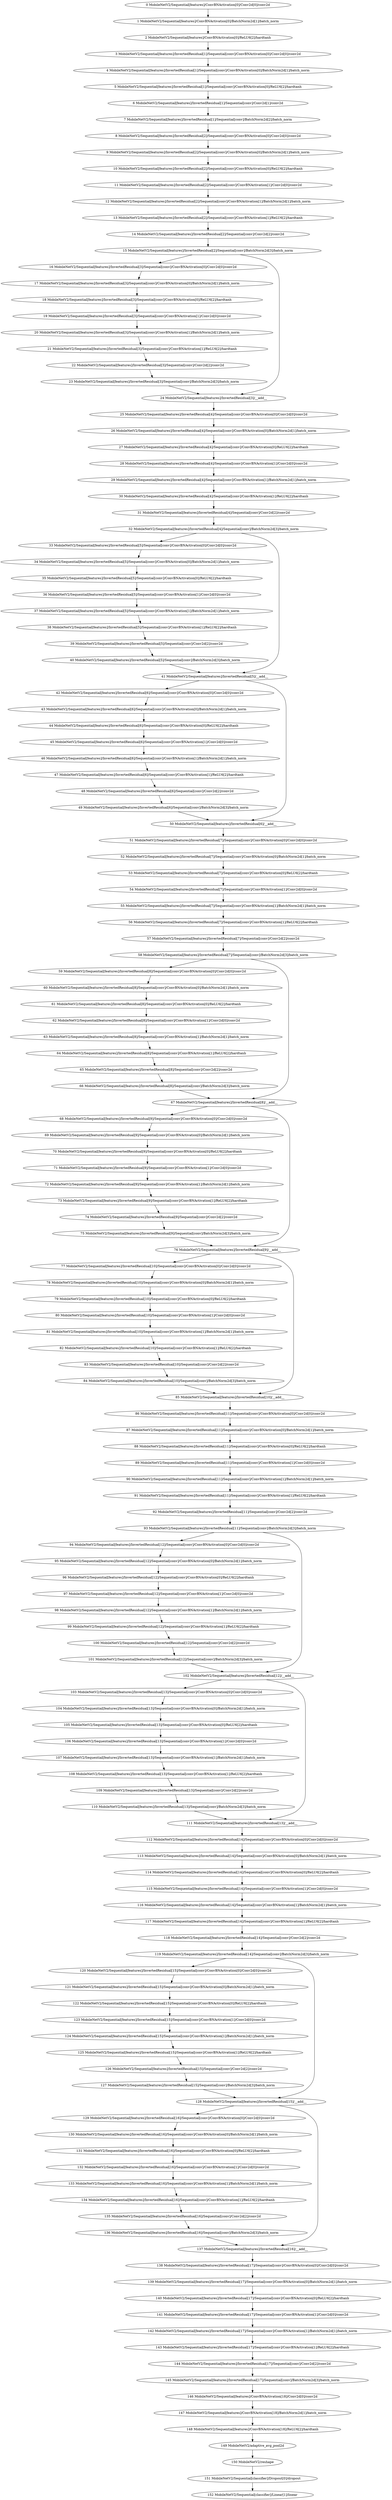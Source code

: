strict digraph  {
"0 MobileNetV2/Sequential[features]/ConvBNActivation[0]/Conv2d[0]/conv2d" [id=0, scope="MobileNetV2/Sequential[features]/ConvBNActivation[0]/Conv2d[0]", type=conv2d];
"1 MobileNetV2/Sequential[features]/ConvBNActivation[0]/BatchNorm2d[1]/batch_norm" [id=1, scope="MobileNetV2/Sequential[features]/ConvBNActivation[0]/BatchNorm2d[1]", type=batch_norm];
"2 MobileNetV2/Sequential[features]/ConvBNActivation[0]/ReLU6[2]/hardtanh" [id=2, scope="MobileNetV2/Sequential[features]/ConvBNActivation[0]/ReLU6[2]", type=hardtanh];
"3 MobileNetV2/Sequential[features]/InvertedResidual[1]/Sequential[conv]/ConvBNActivation[0]/Conv2d[0]/conv2d" [id=3, scope="MobileNetV2/Sequential[features]/InvertedResidual[1]/Sequential[conv]/ConvBNActivation[0]/Conv2d[0]", type=conv2d];
"4 MobileNetV2/Sequential[features]/InvertedResidual[1]/Sequential[conv]/ConvBNActivation[0]/BatchNorm2d[1]/batch_norm" [id=4, scope="MobileNetV2/Sequential[features]/InvertedResidual[1]/Sequential[conv]/ConvBNActivation[0]/BatchNorm2d[1]", type=batch_norm];
"5 MobileNetV2/Sequential[features]/InvertedResidual[1]/Sequential[conv]/ConvBNActivation[0]/ReLU6[2]/hardtanh" [id=5, scope="MobileNetV2/Sequential[features]/InvertedResidual[1]/Sequential[conv]/ConvBNActivation[0]/ReLU6[2]", type=hardtanh];
"6 MobileNetV2/Sequential[features]/InvertedResidual[1]/Sequential[conv]/Conv2d[1]/conv2d" [id=6, scope="MobileNetV2/Sequential[features]/InvertedResidual[1]/Sequential[conv]/Conv2d[1]", type=conv2d];
"7 MobileNetV2/Sequential[features]/InvertedResidual[1]/Sequential[conv]/BatchNorm2d[2]/batch_norm" [id=7, scope="MobileNetV2/Sequential[features]/InvertedResidual[1]/Sequential[conv]/BatchNorm2d[2]", type=batch_norm];
"8 MobileNetV2/Sequential[features]/InvertedResidual[2]/Sequential[conv]/ConvBNActivation[0]/Conv2d[0]/conv2d" [id=8, scope="MobileNetV2/Sequential[features]/InvertedResidual[2]/Sequential[conv]/ConvBNActivation[0]/Conv2d[0]", type=conv2d];
"9 MobileNetV2/Sequential[features]/InvertedResidual[2]/Sequential[conv]/ConvBNActivation[0]/BatchNorm2d[1]/batch_norm" [id=9, scope="MobileNetV2/Sequential[features]/InvertedResidual[2]/Sequential[conv]/ConvBNActivation[0]/BatchNorm2d[1]", type=batch_norm];
"10 MobileNetV2/Sequential[features]/InvertedResidual[2]/Sequential[conv]/ConvBNActivation[0]/ReLU6[2]/hardtanh" [id=10, scope="MobileNetV2/Sequential[features]/InvertedResidual[2]/Sequential[conv]/ConvBNActivation[0]/ReLU6[2]", type=hardtanh];
"11 MobileNetV2/Sequential[features]/InvertedResidual[2]/Sequential[conv]/ConvBNActivation[1]/Conv2d[0]/conv2d" [id=11, scope="MobileNetV2/Sequential[features]/InvertedResidual[2]/Sequential[conv]/ConvBNActivation[1]/Conv2d[0]", type=conv2d];
"12 MobileNetV2/Sequential[features]/InvertedResidual[2]/Sequential[conv]/ConvBNActivation[1]/BatchNorm2d[1]/batch_norm" [id=12, scope="MobileNetV2/Sequential[features]/InvertedResidual[2]/Sequential[conv]/ConvBNActivation[1]/BatchNorm2d[1]", type=batch_norm];
"13 MobileNetV2/Sequential[features]/InvertedResidual[2]/Sequential[conv]/ConvBNActivation[1]/ReLU6[2]/hardtanh" [id=13, scope="MobileNetV2/Sequential[features]/InvertedResidual[2]/Sequential[conv]/ConvBNActivation[1]/ReLU6[2]", type=hardtanh];
"14 MobileNetV2/Sequential[features]/InvertedResidual[2]/Sequential[conv]/Conv2d[2]/conv2d" [id=14, scope="MobileNetV2/Sequential[features]/InvertedResidual[2]/Sequential[conv]/Conv2d[2]", type=conv2d];
"15 MobileNetV2/Sequential[features]/InvertedResidual[2]/Sequential[conv]/BatchNorm2d[3]/batch_norm" [id=15, scope="MobileNetV2/Sequential[features]/InvertedResidual[2]/Sequential[conv]/BatchNorm2d[3]", type=batch_norm];
"16 MobileNetV2/Sequential[features]/InvertedResidual[3]/Sequential[conv]/ConvBNActivation[0]/Conv2d[0]/conv2d" [id=16, scope="MobileNetV2/Sequential[features]/InvertedResidual[3]/Sequential[conv]/ConvBNActivation[0]/Conv2d[0]", type=conv2d];
"17 MobileNetV2/Sequential[features]/InvertedResidual[3]/Sequential[conv]/ConvBNActivation[0]/BatchNorm2d[1]/batch_norm" [id=17, scope="MobileNetV2/Sequential[features]/InvertedResidual[3]/Sequential[conv]/ConvBNActivation[0]/BatchNorm2d[1]", type=batch_norm];
"18 MobileNetV2/Sequential[features]/InvertedResidual[3]/Sequential[conv]/ConvBNActivation[0]/ReLU6[2]/hardtanh" [id=18, scope="MobileNetV2/Sequential[features]/InvertedResidual[3]/Sequential[conv]/ConvBNActivation[0]/ReLU6[2]", type=hardtanh];
"19 MobileNetV2/Sequential[features]/InvertedResidual[3]/Sequential[conv]/ConvBNActivation[1]/Conv2d[0]/conv2d" [id=19, scope="MobileNetV2/Sequential[features]/InvertedResidual[3]/Sequential[conv]/ConvBNActivation[1]/Conv2d[0]", type=conv2d];
"20 MobileNetV2/Sequential[features]/InvertedResidual[3]/Sequential[conv]/ConvBNActivation[1]/BatchNorm2d[1]/batch_norm" [id=20, scope="MobileNetV2/Sequential[features]/InvertedResidual[3]/Sequential[conv]/ConvBNActivation[1]/BatchNorm2d[1]", type=batch_norm];
"21 MobileNetV2/Sequential[features]/InvertedResidual[3]/Sequential[conv]/ConvBNActivation[1]/ReLU6[2]/hardtanh" [id=21, scope="MobileNetV2/Sequential[features]/InvertedResidual[3]/Sequential[conv]/ConvBNActivation[1]/ReLU6[2]", type=hardtanh];
"22 MobileNetV2/Sequential[features]/InvertedResidual[3]/Sequential[conv]/Conv2d[2]/conv2d" [id=22, scope="MobileNetV2/Sequential[features]/InvertedResidual[3]/Sequential[conv]/Conv2d[2]", type=conv2d];
"23 MobileNetV2/Sequential[features]/InvertedResidual[3]/Sequential[conv]/BatchNorm2d[3]/batch_norm" [id=23, scope="MobileNetV2/Sequential[features]/InvertedResidual[3]/Sequential[conv]/BatchNorm2d[3]", type=batch_norm];
"24 MobileNetV2/Sequential[features]/InvertedResidual[3]/__add__" [id=24, scope="MobileNetV2/Sequential[features]/InvertedResidual[3]", type=__add__];
"25 MobileNetV2/Sequential[features]/InvertedResidual[4]/Sequential[conv]/ConvBNActivation[0]/Conv2d[0]/conv2d" [id=25, scope="MobileNetV2/Sequential[features]/InvertedResidual[4]/Sequential[conv]/ConvBNActivation[0]/Conv2d[0]", type=conv2d];
"26 MobileNetV2/Sequential[features]/InvertedResidual[4]/Sequential[conv]/ConvBNActivation[0]/BatchNorm2d[1]/batch_norm" [id=26, scope="MobileNetV2/Sequential[features]/InvertedResidual[4]/Sequential[conv]/ConvBNActivation[0]/BatchNorm2d[1]", type=batch_norm];
"27 MobileNetV2/Sequential[features]/InvertedResidual[4]/Sequential[conv]/ConvBNActivation[0]/ReLU6[2]/hardtanh" [id=27, scope="MobileNetV2/Sequential[features]/InvertedResidual[4]/Sequential[conv]/ConvBNActivation[0]/ReLU6[2]", type=hardtanh];
"28 MobileNetV2/Sequential[features]/InvertedResidual[4]/Sequential[conv]/ConvBNActivation[1]/Conv2d[0]/conv2d" [id=28, scope="MobileNetV2/Sequential[features]/InvertedResidual[4]/Sequential[conv]/ConvBNActivation[1]/Conv2d[0]", type=conv2d];
"29 MobileNetV2/Sequential[features]/InvertedResidual[4]/Sequential[conv]/ConvBNActivation[1]/BatchNorm2d[1]/batch_norm" [id=29, scope="MobileNetV2/Sequential[features]/InvertedResidual[4]/Sequential[conv]/ConvBNActivation[1]/BatchNorm2d[1]", type=batch_norm];
"30 MobileNetV2/Sequential[features]/InvertedResidual[4]/Sequential[conv]/ConvBNActivation[1]/ReLU6[2]/hardtanh" [id=30, scope="MobileNetV2/Sequential[features]/InvertedResidual[4]/Sequential[conv]/ConvBNActivation[1]/ReLU6[2]", type=hardtanh];
"31 MobileNetV2/Sequential[features]/InvertedResidual[4]/Sequential[conv]/Conv2d[2]/conv2d" [id=31, scope="MobileNetV2/Sequential[features]/InvertedResidual[4]/Sequential[conv]/Conv2d[2]", type=conv2d];
"32 MobileNetV2/Sequential[features]/InvertedResidual[4]/Sequential[conv]/BatchNorm2d[3]/batch_norm" [id=32, scope="MobileNetV2/Sequential[features]/InvertedResidual[4]/Sequential[conv]/BatchNorm2d[3]", type=batch_norm];
"33 MobileNetV2/Sequential[features]/InvertedResidual[5]/Sequential[conv]/ConvBNActivation[0]/Conv2d[0]/conv2d" [id=33, scope="MobileNetV2/Sequential[features]/InvertedResidual[5]/Sequential[conv]/ConvBNActivation[0]/Conv2d[0]", type=conv2d];
"34 MobileNetV2/Sequential[features]/InvertedResidual[5]/Sequential[conv]/ConvBNActivation[0]/BatchNorm2d[1]/batch_norm" [id=34, scope="MobileNetV2/Sequential[features]/InvertedResidual[5]/Sequential[conv]/ConvBNActivation[0]/BatchNorm2d[1]", type=batch_norm];
"35 MobileNetV2/Sequential[features]/InvertedResidual[5]/Sequential[conv]/ConvBNActivation[0]/ReLU6[2]/hardtanh" [id=35, scope="MobileNetV2/Sequential[features]/InvertedResidual[5]/Sequential[conv]/ConvBNActivation[0]/ReLU6[2]", type=hardtanh];
"36 MobileNetV2/Sequential[features]/InvertedResidual[5]/Sequential[conv]/ConvBNActivation[1]/Conv2d[0]/conv2d" [id=36, scope="MobileNetV2/Sequential[features]/InvertedResidual[5]/Sequential[conv]/ConvBNActivation[1]/Conv2d[0]", type=conv2d];
"37 MobileNetV2/Sequential[features]/InvertedResidual[5]/Sequential[conv]/ConvBNActivation[1]/BatchNorm2d[1]/batch_norm" [id=37, scope="MobileNetV2/Sequential[features]/InvertedResidual[5]/Sequential[conv]/ConvBNActivation[1]/BatchNorm2d[1]", type=batch_norm];
"38 MobileNetV2/Sequential[features]/InvertedResidual[5]/Sequential[conv]/ConvBNActivation[1]/ReLU6[2]/hardtanh" [id=38, scope="MobileNetV2/Sequential[features]/InvertedResidual[5]/Sequential[conv]/ConvBNActivation[1]/ReLU6[2]", type=hardtanh];
"39 MobileNetV2/Sequential[features]/InvertedResidual[5]/Sequential[conv]/Conv2d[2]/conv2d" [id=39, scope="MobileNetV2/Sequential[features]/InvertedResidual[5]/Sequential[conv]/Conv2d[2]", type=conv2d];
"40 MobileNetV2/Sequential[features]/InvertedResidual[5]/Sequential[conv]/BatchNorm2d[3]/batch_norm" [id=40, scope="MobileNetV2/Sequential[features]/InvertedResidual[5]/Sequential[conv]/BatchNorm2d[3]", type=batch_norm];
"41 MobileNetV2/Sequential[features]/InvertedResidual[5]/__add__" [id=41, scope="MobileNetV2/Sequential[features]/InvertedResidual[5]", type=__add__];
"42 MobileNetV2/Sequential[features]/InvertedResidual[6]/Sequential[conv]/ConvBNActivation[0]/Conv2d[0]/conv2d" [id=42, scope="MobileNetV2/Sequential[features]/InvertedResidual[6]/Sequential[conv]/ConvBNActivation[0]/Conv2d[0]", type=conv2d];
"43 MobileNetV2/Sequential[features]/InvertedResidual[6]/Sequential[conv]/ConvBNActivation[0]/BatchNorm2d[1]/batch_norm" [id=43, scope="MobileNetV2/Sequential[features]/InvertedResidual[6]/Sequential[conv]/ConvBNActivation[0]/BatchNorm2d[1]", type=batch_norm];
"44 MobileNetV2/Sequential[features]/InvertedResidual[6]/Sequential[conv]/ConvBNActivation[0]/ReLU6[2]/hardtanh" [id=44, scope="MobileNetV2/Sequential[features]/InvertedResidual[6]/Sequential[conv]/ConvBNActivation[0]/ReLU6[2]", type=hardtanh];
"45 MobileNetV2/Sequential[features]/InvertedResidual[6]/Sequential[conv]/ConvBNActivation[1]/Conv2d[0]/conv2d" [id=45, scope="MobileNetV2/Sequential[features]/InvertedResidual[6]/Sequential[conv]/ConvBNActivation[1]/Conv2d[0]", type=conv2d];
"46 MobileNetV2/Sequential[features]/InvertedResidual[6]/Sequential[conv]/ConvBNActivation[1]/BatchNorm2d[1]/batch_norm" [id=46, scope="MobileNetV2/Sequential[features]/InvertedResidual[6]/Sequential[conv]/ConvBNActivation[1]/BatchNorm2d[1]", type=batch_norm];
"47 MobileNetV2/Sequential[features]/InvertedResidual[6]/Sequential[conv]/ConvBNActivation[1]/ReLU6[2]/hardtanh" [id=47, scope="MobileNetV2/Sequential[features]/InvertedResidual[6]/Sequential[conv]/ConvBNActivation[1]/ReLU6[2]", type=hardtanh];
"48 MobileNetV2/Sequential[features]/InvertedResidual[6]/Sequential[conv]/Conv2d[2]/conv2d" [id=48, scope="MobileNetV2/Sequential[features]/InvertedResidual[6]/Sequential[conv]/Conv2d[2]", type=conv2d];
"49 MobileNetV2/Sequential[features]/InvertedResidual[6]/Sequential[conv]/BatchNorm2d[3]/batch_norm" [id=49, scope="MobileNetV2/Sequential[features]/InvertedResidual[6]/Sequential[conv]/BatchNorm2d[3]", type=batch_norm];
"50 MobileNetV2/Sequential[features]/InvertedResidual[6]/__add__" [id=50, scope="MobileNetV2/Sequential[features]/InvertedResidual[6]", type=__add__];
"51 MobileNetV2/Sequential[features]/InvertedResidual[7]/Sequential[conv]/ConvBNActivation[0]/Conv2d[0]/conv2d" [id=51, scope="MobileNetV2/Sequential[features]/InvertedResidual[7]/Sequential[conv]/ConvBNActivation[0]/Conv2d[0]", type=conv2d];
"52 MobileNetV2/Sequential[features]/InvertedResidual[7]/Sequential[conv]/ConvBNActivation[0]/BatchNorm2d[1]/batch_norm" [id=52, scope="MobileNetV2/Sequential[features]/InvertedResidual[7]/Sequential[conv]/ConvBNActivation[0]/BatchNorm2d[1]", type=batch_norm];
"53 MobileNetV2/Sequential[features]/InvertedResidual[7]/Sequential[conv]/ConvBNActivation[0]/ReLU6[2]/hardtanh" [id=53, scope="MobileNetV2/Sequential[features]/InvertedResidual[7]/Sequential[conv]/ConvBNActivation[0]/ReLU6[2]", type=hardtanh];
"54 MobileNetV2/Sequential[features]/InvertedResidual[7]/Sequential[conv]/ConvBNActivation[1]/Conv2d[0]/conv2d" [id=54, scope="MobileNetV2/Sequential[features]/InvertedResidual[7]/Sequential[conv]/ConvBNActivation[1]/Conv2d[0]", type=conv2d];
"55 MobileNetV2/Sequential[features]/InvertedResidual[7]/Sequential[conv]/ConvBNActivation[1]/BatchNorm2d[1]/batch_norm" [id=55, scope="MobileNetV2/Sequential[features]/InvertedResidual[7]/Sequential[conv]/ConvBNActivation[1]/BatchNorm2d[1]", type=batch_norm];
"56 MobileNetV2/Sequential[features]/InvertedResidual[7]/Sequential[conv]/ConvBNActivation[1]/ReLU6[2]/hardtanh" [id=56, scope="MobileNetV2/Sequential[features]/InvertedResidual[7]/Sequential[conv]/ConvBNActivation[1]/ReLU6[2]", type=hardtanh];
"57 MobileNetV2/Sequential[features]/InvertedResidual[7]/Sequential[conv]/Conv2d[2]/conv2d" [id=57, scope="MobileNetV2/Sequential[features]/InvertedResidual[7]/Sequential[conv]/Conv2d[2]", type=conv2d];
"58 MobileNetV2/Sequential[features]/InvertedResidual[7]/Sequential[conv]/BatchNorm2d[3]/batch_norm" [id=58, scope="MobileNetV2/Sequential[features]/InvertedResidual[7]/Sequential[conv]/BatchNorm2d[3]", type=batch_norm];
"59 MobileNetV2/Sequential[features]/InvertedResidual[8]/Sequential[conv]/ConvBNActivation[0]/Conv2d[0]/conv2d" [id=59, scope="MobileNetV2/Sequential[features]/InvertedResidual[8]/Sequential[conv]/ConvBNActivation[0]/Conv2d[0]", type=conv2d];
"60 MobileNetV2/Sequential[features]/InvertedResidual[8]/Sequential[conv]/ConvBNActivation[0]/BatchNorm2d[1]/batch_norm" [id=60, scope="MobileNetV2/Sequential[features]/InvertedResidual[8]/Sequential[conv]/ConvBNActivation[0]/BatchNorm2d[1]", type=batch_norm];
"61 MobileNetV2/Sequential[features]/InvertedResidual[8]/Sequential[conv]/ConvBNActivation[0]/ReLU6[2]/hardtanh" [id=61, scope="MobileNetV2/Sequential[features]/InvertedResidual[8]/Sequential[conv]/ConvBNActivation[0]/ReLU6[2]", type=hardtanh];
"62 MobileNetV2/Sequential[features]/InvertedResidual[8]/Sequential[conv]/ConvBNActivation[1]/Conv2d[0]/conv2d" [id=62, scope="MobileNetV2/Sequential[features]/InvertedResidual[8]/Sequential[conv]/ConvBNActivation[1]/Conv2d[0]", type=conv2d];
"63 MobileNetV2/Sequential[features]/InvertedResidual[8]/Sequential[conv]/ConvBNActivation[1]/BatchNorm2d[1]/batch_norm" [id=63, scope="MobileNetV2/Sequential[features]/InvertedResidual[8]/Sequential[conv]/ConvBNActivation[1]/BatchNorm2d[1]", type=batch_norm];
"64 MobileNetV2/Sequential[features]/InvertedResidual[8]/Sequential[conv]/ConvBNActivation[1]/ReLU6[2]/hardtanh" [id=64, scope="MobileNetV2/Sequential[features]/InvertedResidual[8]/Sequential[conv]/ConvBNActivation[1]/ReLU6[2]", type=hardtanh];
"65 MobileNetV2/Sequential[features]/InvertedResidual[8]/Sequential[conv]/Conv2d[2]/conv2d" [id=65, scope="MobileNetV2/Sequential[features]/InvertedResidual[8]/Sequential[conv]/Conv2d[2]", type=conv2d];
"66 MobileNetV2/Sequential[features]/InvertedResidual[8]/Sequential[conv]/BatchNorm2d[3]/batch_norm" [id=66, scope="MobileNetV2/Sequential[features]/InvertedResidual[8]/Sequential[conv]/BatchNorm2d[3]", type=batch_norm];
"67 MobileNetV2/Sequential[features]/InvertedResidual[8]/__add__" [id=67, scope="MobileNetV2/Sequential[features]/InvertedResidual[8]", type=__add__];
"68 MobileNetV2/Sequential[features]/InvertedResidual[9]/Sequential[conv]/ConvBNActivation[0]/Conv2d[0]/conv2d" [id=68, scope="MobileNetV2/Sequential[features]/InvertedResidual[9]/Sequential[conv]/ConvBNActivation[0]/Conv2d[0]", type=conv2d];
"69 MobileNetV2/Sequential[features]/InvertedResidual[9]/Sequential[conv]/ConvBNActivation[0]/BatchNorm2d[1]/batch_norm" [id=69, scope="MobileNetV2/Sequential[features]/InvertedResidual[9]/Sequential[conv]/ConvBNActivation[0]/BatchNorm2d[1]", type=batch_norm];
"70 MobileNetV2/Sequential[features]/InvertedResidual[9]/Sequential[conv]/ConvBNActivation[0]/ReLU6[2]/hardtanh" [id=70, scope="MobileNetV2/Sequential[features]/InvertedResidual[9]/Sequential[conv]/ConvBNActivation[0]/ReLU6[2]", type=hardtanh];
"71 MobileNetV2/Sequential[features]/InvertedResidual[9]/Sequential[conv]/ConvBNActivation[1]/Conv2d[0]/conv2d" [id=71, scope="MobileNetV2/Sequential[features]/InvertedResidual[9]/Sequential[conv]/ConvBNActivation[1]/Conv2d[0]", type=conv2d];
"72 MobileNetV2/Sequential[features]/InvertedResidual[9]/Sequential[conv]/ConvBNActivation[1]/BatchNorm2d[1]/batch_norm" [id=72, scope="MobileNetV2/Sequential[features]/InvertedResidual[9]/Sequential[conv]/ConvBNActivation[1]/BatchNorm2d[1]", type=batch_norm];
"73 MobileNetV2/Sequential[features]/InvertedResidual[9]/Sequential[conv]/ConvBNActivation[1]/ReLU6[2]/hardtanh" [id=73, scope="MobileNetV2/Sequential[features]/InvertedResidual[9]/Sequential[conv]/ConvBNActivation[1]/ReLU6[2]", type=hardtanh];
"74 MobileNetV2/Sequential[features]/InvertedResidual[9]/Sequential[conv]/Conv2d[2]/conv2d" [id=74, scope="MobileNetV2/Sequential[features]/InvertedResidual[9]/Sequential[conv]/Conv2d[2]", type=conv2d];
"75 MobileNetV2/Sequential[features]/InvertedResidual[9]/Sequential[conv]/BatchNorm2d[3]/batch_norm" [id=75, scope="MobileNetV2/Sequential[features]/InvertedResidual[9]/Sequential[conv]/BatchNorm2d[3]", type=batch_norm];
"76 MobileNetV2/Sequential[features]/InvertedResidual[9]/__add__" [id=76, scope="MobileNetV2/Sequential[features]/InvertedResidual[9]", type=__add__];
"77 MobileNetV2/Sequential[features]/InvertedResidual[10]/Sequential[conv]/ConvBNActivation[0]/Conv2d[0]/conv2d" [id=77, scope="MobileNetV2/Sequential[features]/InvertedResidual[10]/Sequential[conv]/ConvBNActivation[0]/Conv2d[0]", type=conv2d];
"78 MobileNetV2/Sequential[features]/InvertedResidual[10]/Sequential[conv]/ConvBNActivation[0]/BatchNorm2d[1]/batch_norm" [id=78, scope="MobileNetV2/Sequential[features]/InvertedResidual[10]/Sequential[conv]/ConvBNActivation[0]/BatchNorm2d[1]", type=batch_norm];
"79 MobileNetV2/Sequential[features]/InvertedResidual[10]/Sequential[conv]/ConvBNActivation[0]/ReLU6[2]/hardtanh" [id=79, scope="MobileNetV2/Sequential[features]/InvertedResidual[10]/Sequential[conv]/ConvBNActivation[0]/ReLU6[2]", type=hardtanh];
"80 MobileNetV2/Sequential[features]/InvertedResidual[10]/Sequential[conv]/ConvBNActivation[1]/Conv2d[0]/conv2d" [id=80, scope="MobileNetV2/Sequential[features]/InvertedResidual[10]/Sequential[conv]/ConvBNActivation[1]/Conv2d[0]", type=conv2d];
"81 MobileNetV2/Sequential[features]/InvertedResidual[10]/Sequential[conv]/ConvBNActivation[1]/BatchNorm2d[1]/batch_norm" [id=81, scope="MobileNetV2/Sequential[features]/InvertedResidual[10]/Sequential[conv]/ConvBNActivation[1]/BatchNorm2d[1]", type=batch_norm];
"82 MobileNetV2/Sequential[features]/InvertedResidual[10]/Sequential[conv]/ConvBNActivation[1]/ReLU6[2]/hardtanh" [id=82, scope="MobileNetV2/Sequential[features]/InvertedResidual[10]/Sequential[conv]/ConvBNActivation[1]/ReLU6[2]", type=hardtanh];
"83 MobileNetV2/Sequential[features]/InvertedResidual[10]/Sequential[conv]/Conv2d[2]/conv2d" [id=83, scope="MobileNetV2/Sequential[features]/InvertedResidual[10]/Sequential[conv]/Conv2d[2]", type=conv2d];
"84 MobileNetV2/Sequential[features]/InvertedResidual[10]/Sequential[conv]/BatchNorm2d[3]/batch_norm" [id=84, scope="MobileNetV2/Sequential[features]/InvertedResidual[10]/Sequential[conv]/BatchNorm2d[3]", type=batch_norm];
"85 MobileNetV2/Sequential[features]/InvertedResidual[10]/__add__" [id=85, scope="MobileNetV2/Sequential[features]/InvertedResidual[10]", type=__add__];
"86 MobileNetV2/Sequential[features]/InvertedResidual[11]/Sequential[conv]/ConvBNActivation[0]/Conv2d[0]/conv2d" [id=86, scope="MobileNetV2/Sequential[features]/InvertedResidual[11]/Sequential[conv]/ConvBNActivation[0]/Conv2d[0]", type=conv2d];
"87 MobileNetV2/Sequential[features]/InvertedResidual[11]/Sequential[conv]/ConvBNActivation[0]/BatchNorm2d[1]/batch_norm" [id=87, scope="MobileNetV2/Sequential[features]/InvertedResidual[11]/Sequential[conv]/ConvBNActivation[0]/BatchNorm2d[1]", type=batch_norm];
"88 MobileNetV2/Sequential[features]/InvertedResidual[11]/Sequential[conv]/ConvBNActivation[0]/ReLU6[2]/hardtanh" [id=88, scope="MobileNetV2/Sequential[features]/InvertedResidual[11]/Sequential[conv]/ConvBNActivation[0]/ReLU6[2]", type=hardtanh];
"89 MobileNetV2/Sequential[features]/InvertedResidual[11]/Sequential[conv]/ConvBNActivation[1]/Conv2d[0]/conv2d" [id=89, scope="MobileNetV2/Sequential[features]/InvertedResidual[11]/Sequential[conv]/ConvBNActivation[1]/Conv2d[0]", type=conv2d];
"90 MobileNetV2/Sequential[features]/InvertedResidual[11]/Sequential[conv]/ConvBNActivation[1]/BatchNorm2d[1]/batch_norm" [id=90, scope="MobileNetV2/Sequential[features]/InvertedResidual[11]/Sequential[conv]/ConvBNActivation[1]/BatchNorm2d[1]", type=batch_norm];
"91 MobileNetV2/Sequential[features]/InvertedResidual[11]/Sequential[conv]/ConvBNActivation[1]/ReLU6[2]/hardtanh" [id=91, scope="MobileNetV2/Sequential[features]/InvertedResidual[11]/Sequential[conv]/ConvBNActivation[1]/ReLU6[2]", type=hardtanh];
"92 MobileNetV2/Sequential[features]/InvertedResidual[11]/Sequential[conv]/Conv2d[2]/conv2d" [id=92, scope="MobileNetV2/Sequential[features]/InvertedResidual[11]/Sequential[conv]/Conv2d[2]", type=conv2d];
"93 MobileNetV2/Sequential[features]/InvertedResidual[11]/Sequential[conv]/BatchNorm2d[3]/batch_norm" [id=93, scope="MobileNetV2/Sequential[features]/InvertedResidual[11]/Sequential[conv]/BatchNorm2d[3]", type=batch_norm];
"94 MobileNetV2/Sequential[features]/InvertedResidual[12]/Sequential[conv]/ConvBNActivation[0]/Conv2d[0]/conv2d" [id=94, scope="MobileNetV2/Sequential[features]/InvertedResidual[12]/Sequential[conv]/ConvBNActivation[0]/Conv2d[0]", type=conv2d];
"95 MobileNetV2/Sequential[features]/InvertedResidual[12]/Sequential[conv]/ConvBNActivation[0]/BatchNorm2d[1]/batch_norm" [id=95, scope="MobileNetV2/Sequential[features]/InvertedResidual[12]/Sequential[conv]/ConvBNActivation[0]/BatchNorm2d[1]", type=batch_norm];
"96 MobileNetV2/Sequential[features]/InvertedResidual[12]/Sequential[conv]/ConvBNActivation[0]/ReLU6[2]/hardtanh" [id=96, scope="MobileNetV2/Sequential[features]/InvertedResidual[12]/Sequential[conv]/ConvBNActivation[0]/ReLU6[2]", type=hardtanh];
"97 MobileNetV2/Sequential[features]/InvertedResidual[12]/Sequential[conv]/ConvBNActivation[1]/Conv2d[0]/conv2d" [id=97, scope="MobileNetV2/Sequential[features]/InvertedResidual[12]/Sequential[conv]/ConvBNActivation[1]/Conv2d[0]", type=conv2d];
"98 MobileNetV2/Sequential[features]/InvertedResidual[12]/Sequential[conv]/ConvBNActivation[1]/BatchNorm2d[1]/batch_norm" [id=98, scope="MobileNetV2/Sequential[features]/InvertedResidual[12]/Sequential[conv]/ConvBNActivation[1]/BatchNorm2d[1]", type=batch_norm];
"99 MobileNetV2/Sequential[features]/InvertedResidual[12]/Sequential[conv]/ConvBNActivation[1]/ReLU6[2]/hardtanh" [id=99, scope="MobileNetV2/Sequential[features]/InvertedResidual[12]/Sequential[conv]/ConvBNActivation[1]/ReLU6[2]", type=hardtanh];
"100 MobileNetV2/Sequential[features]/InvertedResidual[12]/Sequential[conv]/Conv2d[2]/conv2d" [id=100, scope="MobileNetV2/Sequential[features]/InvertedResidual[12]/Sequential[conv]/Conv2d[2]", type=conv2d];
"101 MobileNetV2/Sequential[features]/InvertedResidual[12]/Sequential[conv]/BatchNorm2d[3]/batch_norm" [id=101, scope="MobileNetV2/Sequential[features]/InvertedResidual[12]/Sequential[conv]/BatchNorm2d[3]", type=batch_norm];
"102 MobileNetV2/Sequential[features]/InvertedResidual[12]/__add__" [id=102, scope="MobileNetV2/Sequential[features]/InvertedResidual[12]", type=__add__];
"103 MobileNetV2/Sequential[features]/InvertedResidual[13]/Sequential[conv]/ConvBNActivation[0]/Conv2d[0]/conv2d" [id=103, scope="MobileNetV2/Sequential[features]/InvertedResidual[13]/Sequential[conv]/ConvBNActivation[0]/Conv2d[0]", type=conv2d];
"104 MobileNetV2/Sequential[features]/InvertedResidual[13]/Sequential[conv]/ConvBNActivation[0]/BatchNorm2d[1]/batch_norm" [id=104, scope="MobileNetV2/Sequential[features]/InvertedResidual[13]/Sequential[conv]/ConvBNActivation[0]/BatchNorm2d[1]", type=batch_norm];
"105 MobileNetV2/Sequential[features]/InvertedResidual[13]/Sequential[conv]/ConvBNActivation[0]/ReLU6[2]/hardtanh" [id=105, scope="MobileNetV2/Sequential[features]/InvertedResidual[13]/Sequential[conv]/ConvBNActivation[0]/ReLU6[2]", type=hardtanh];
"106 MobileNetV2/Sequential[features]/InvertedResidual[13]/Sequential[conv]/ConvBNActivation[1]/Conv2d[0]/conv2d" [id=106, scope="MobileNetV2/Sequential[features]/InvertedResidual[13]/Sequential[conv]/ConvBNActivation[1]/Conv2d[0]", type=conv2d];
"107 MobileNetV2/Sequential[features]/InvertedResidual[13]/Sequential[conv]/ConvBNActivation[1]/BatchNorm2d[1]/batch_norm" [id=107, scope="MobileNetV2/Sequential[features]/InvertedResidual[13]/Sequential[conv]/ConvBNActivation[1]/BatchNorm2d[1]", type=batch_norm];
"108 MobileNetV2/Sequential[features]/InvertedResidual[13]/Sequential[conv]/ConvBNActivation[1]/ReLU6[2]/hardtanh" [id=108, scope="MobileNetV2/Sequential[features]/InvertedResidual[13]/Sequential[conv]/ConvBNActivation[1]/ReLU6[2]", type=hardtanh];
"109 MobileNetV2/Sequential[features]/InvertedResidual[13]/Sequential[conv]/Conv2d[2]/conv2d" [id=109, scope="MobileNetV2/Sequential[features]/InvertedResidual[13]/Sequential[conv]/Conv2d[2]", type=conv2d];
"110 MobileNetV2/Sequential[features]/InvertedResidual[13]/Sequential[conv]/BatchNorm2d[3]/batch_norm" [id=110, scope="MobileNetV2/Sequential[features]/InvertedResidual[13]/Sequential[conv]/BatchNorm2d[3]", type=batch_norm];
"111 MobileNetV2/Sequential[features]/InvertedResidual[13]/__add__" [id=111, scope="MobileNetV2/Sequential[features]/InvertedResidual[13]", type=__add__];
"112 MobileNetV2/Sequential[features]/InvertedResidual[14]/Sequential[conv]/ConvBNActivation[0]/Conv2d[0]/conv2d" [id=112, scope="MobileNetV2/Sequential[features]/InvertedResidual[14]/Sequential[conv]/ConvBNActivation[0]/Conv2d[0]", type=conv2d];
"113 MobileNetV2/Sequential[features]/InvertedResidual[14]/Sequential[conv]/ConvBNActivation[0]/BatchNorm2d[1]/batch_norm" [id=113, scope="MobileNetV2/Sequential[features]/InvertedResidual[14]/Sequential[conv]/ConvBNActivation[0]/BatchNorm2d[1]", type=batch_norm];
"114 MobileNetV2/Sequential[features]/InvertedResidual[14]/Sequential[conv]/ConvBNActivation[0]/ReLU6[2]/hardtanh" [id=114, scope="MobileNetV2/Sequential[features]/InvertedResidual[14]/Sequential[conv]/ConvBNActivation[0]/ReLU6[2]", type=hardtanh];
"115 MobileNetV2/Sequential[features]/InvertedResidual[14]/Sequential[conv]/ConvBNActivation[1]/Conv2d[0]/conv2d" [id=115, scope="MobileNetV2/Sequential[features]/InvertedResidual[14]/Sequential[conv]/ConvBNActivation[1]/Conv2d[0]", type=conv2d];
"116 MobileNetV2/Sequential[features]/InvertedResidual[14]/Sequential[conv]/ConvBNActivation[1]/BatchNorm2d[1]/batch_norm" [id=116, scope="MobileNetV2/Sequential[features]/InvertedResidual[14]/Sequential[conv]/ConvBNActivation[1]/BatchNorm2d[1]", type=batch_norm];
"117 MobileNetV2/Sequential[features]/InvertedResidual[14]/Sequential[conv]/ConvBNActivation[1]/ReLU6[2]/hardtanh" [id=117, scope="MobileNetV2/Sequential[features]/InvertedResidual[14]/Sequential[conv]/ConvBNActivation[1]/ReLU6[2]", type=hardtanh];
"118 MobileNetV2/Sequential[features]/InvertedResidual[14]/Sequential[conv]/Conv2d[2]/conv2d" [id=118, scope="MobileNetV2/Sequential[features]/InvertedResidual[14]/Sequential[conv]/Conv2d[2]", type=conv2d];
"119 MobileNetV2/Sequential[features]/InvertedResidual[14]/Sequential[conv]/BatchNorm2d[3]/batch_norm" [id=119, scope="MobileNetV2/Sequential[features]/InvertedResidual[14]/Sequential[conv]/BatchNorm2d[3]", type=batch_norm];
"120 MobileNetV2/Sequential[features]/InvertedResidual[15]/Sequential[conv]/ConvBNActivation[0]/Conv2d[0]/conv2d" [id=120, scope="MobileNetV2/Sequential[features]/InvertedResidual[15]/Sequential[conv]/ConvBNActivation[0]/Conv2d[0]", type=conv2d];
"121 MobileNetV2/Sequential[features]/InvertedResidual[15]/Sequential[conv]/ConvBNActivation[0]/BatchNorm2d[1]/batch_norm" [id=121, scope="MobileNetV2/Sequential[features]/InvertedResidual[15]/Sequential[conv]/ConvBNActivation[0]/BatchNorm2d[1]", type=batch_norm];
"122 MobileNetV2/Sequential[features]/InvertedResidual[15]/Sequential[conv]/ConvBNActivation[0]/ReLU6[2]/hardtanh" [id=122, scope="MobileNetV2/Sequential[features]/InvertedResidual[15]/Sequential[conv]/ConvBNActivation[0]/ReLU6[2]", type=hardtanh];
"123 MobileNetV2/Sequential[features]/InvertedResidual[15]/Sequential[conv]/ConvBNActivation[1]/Conv2d[0]/conv2d" [id=123, scope="MobileNetV2/Sequential[features]/InvertedResidual[15]/Sequential[conv]/ConvBNActivation[1]/Conv2d[0]", type=conv2d];
"124 MobileNetV2/Sequential[features]/InvertedResidual[15]/Sequential[conv]/ConvBNActivation[1]/BatchNorm2d[1]/batch_norm" [id=124, scope="MobileNetV2/Sequential[features]/InvertedResidual[15]/Sequential[conv]/ConvBNActivation[1]/BatchNorm2d[1]", type=batch_norm];
"125 MobileNetV2/Sequential[features]/InvertedResidual[15]/Sequential[conv]/ConvBNActivation[1]/ReLU6[2]/hardtanh" [id=125, scope="MobileNetV2/Sequential[features]/InvertedResidual[15]/Sequential[conv]/ConvBNActivation[1]/ReLU6[2]", type=hardtanh];
"126 MobileNetV2/Sequential[features]/InvertedResidual[15]/Sequential[conv]/Conv2d[2]/conv2d" [id=126, scope="MobileNetV2/Sequential[features]/InvertedResidual[15]/Sequential[conv]/Conv2d[2]", type=conv2d];
"127 MobileNetV2/Sequential[features]/InvertedResidual[15]/Sequential[conv]/BatchNorm2d[3]/batch_norm" [id=127, scope="MobileNetV2/Sequential[features]/InvertedResidual[15]/Sequential[conv]/BatchNorm2d[3]", type=batch_norm];
"128 MobileNetV2/Sequential[features]/InvertedResidual[15]/__add__" [id=128, scope="MobileNetV2/Sequential[features]/InvertedResidual[15]", type=__add__];
"129 MobileNetV2/Sequential[features]/InvertedResidual[16]/Sequential[conv]/ConvBNActivation[0]/Conv2d[0]/conv2d" [id=129, scope="MobileNetV2/Sequential[features]/InvertedResidual[16]/Sequential[conv]/ConvBNActivation[0]/Conv2d[0]", type=conv2d];
"130 MobileNetV2/Sequential[features]/InvertedResidual[16]/Sequential[conv]/ConvBNActivation[0]/BatchNorm2d[1]/batch_norm" [id=130, scope="MobileNetV2/Sequential[features]/InvertedResidual[16]/Sequential[conv]/ConvBNActivation[0]/BatchNorm2d[1]", type=batch_norm];
"131 MobileNetV2/Sequential[features]/InvertedResidual[16]/Sequential[conv]/ConvBNActivation[0]/ReLU6[2]/hardtanh" [id=131, scope="MobileNetV2/Sequential[features]/InvertedResidual[16]/Sequential[conv]/ConvBNActivation[0]/ReLU6[2]", type=hardtanh];
"132 MobileNetV2/Sequential[features]/InvertedResidual[16]/Sequential[conv]/ConvBNActivation[1]/Conv2d[0]/conv2d" [id=132, scope="MobileNetV2/Sequential[features]/InvertedResidual[16]/Sequential[conv]/ConvBNActivation[1]/Conv2d[0]", type=conv2d];
"133 MobileNetV2/Sequential[features]/InvertedResidual[16]/Sequential[conv]/ConvBNActivation[1]/BatchNorm2d[1]/batch_norm" [id=133, scope="MobileNetV2/Sequential[features]/InvertedResidual[16]/Sequential[conv]/ConvBNActivation[1]/BatchNorm2d[1]", type=batch_norm];
"134 MobileNetV2/Sequential[features]/InvertedResidual[16]/Sequential[conv]/ConvBNActivation[1]/ReLU6[2]/hardtanh" [id=134, scope="MobileNetV2/Sequential[features]/InvertedResidual[16]/Sequential[conv]/ConvBNActivation[1]/ReLU6[2]", type=hardtanh];
"135 MobileNetV2/Sequential[features]/InvertedResidual[16]/Sequential[conv]/Conv2d[2]/conv2d" [id=135, scope="MobileNetV2/Sequential[features]/InvertedResidual[16]/Sequential[conv]/Conv2d[2]", type=conv2d];
"136 MobileNetV2/Sequential[features]/InvertedResidual[16]/Sequential[conv]/BatchNorm2d[3]/batch_norm" [id=136, scope="MobileNetV2/Sequential[features]/InvertedResidual[16]/Sequential[conv]/BatchNorm2d[3]", type=batch_norm];
"137 MobileNetV2/Sequential[features]/InvertedResidual[16]/__add__" [id=137, scope="MobileNetV2/Sequential[features]/InvertedResidual[16]", type=__add__];
"138 MobileNetV2/Sequential[features]/InvertedResidual[17]/Sequential[conv]/ConvBNActivation[0]/Conv2d[0]/conv2d" [id=138, scope="MobileNetV2/Sequential[features]/InvertedResidual[17]/Sequential[conv]/ConvBNActivation[0]/Conv2d[0]", type=conv2d];
"139 MobileNetV2/Sequential[features]/InvertedResidual[17]/Sequential[conv]/ConvBNActivation[0]/BatchNorm2d[1]/batch_norm" [id=139, scope="MobileNetV2/Sequential[features]/InvertedResidual[17]/Sequential[conv]/ConvBNActivation[0]/BatchNorm2d[1]", type=batch_norm];
"140 MobileNetV2/Sequential[features]/InvertedResidual[17]/Sequential[conv]/ConvBNActivation[0]/ReLU6[2]/hardtanh" [id=140, scope="MobileNetV2/Sequential[features]/InvertedResidual[17]/Sequential[conv]/ConvBNActivation[0]/ReLU6[2]", type=hardtanh];
"141 MobileNetV2/Sequential[features]/InvertedResidual[17]/Sequential[conv]/ConvBNActivation[1]/Conv2d[0]/conv2d" [id=141, scope="MobileNetV2/Sequential[features]/InvertedResidual[17]/Sequential[conv]/ConvBNActivation[1]/Conv2d[0]", type=conv2d];
"142 MobileNetV2/Sequential[features]/InvertedResidual[17]/Sequential[conv]/ConvBNActivation[1]/BatchNorm2d[1]/batch_norm" [id=142, scope="MobileNetV2/Sequential[features]/InvertedResidual[17]/Sequential[conv]/ConvBNActivation[1]/BatchNorm2d[1]", type=batch_norm];
"143 MobileNetV2/Sequential[features]/InvertedResidual[17]/Sequential[conv]/ConvBNActivation[1]/ReLU6[2]/hardtanh" [id=143, scope="MobileNetV2/Sequential[features]/InvertedResidual[17]/Sequential[conv]/ConvBNActivation[1]/ReLU6[2]", type=hardtanh];
"144 MobileNetV2/Sequential[features]/InvertedResidual[17]/Sequential[conv]/Conv2d[2]/conv2d" [id=144, scope="MobileNetV2/Sequential[features]/InvertedResidual[17]/Sequential[conv]/Conv2d[2]", type=conv2d];
"145 MobileNetV2/Sequential[features]/InvertedResidual[17]/Sequential[conv]/BatchNorm2d[3]/batch_norm" [id=145, scope="MobileNetV2/Sequential[features]/InvertedResidual[17]/Sequential[conv]/BatchNorm2d[3]", type=batch_norm];
"146 MobileNetV2/Sequential[features]/ConvBNActivation[18]/Conv2d[0]/conv2d" [id=146, scope="MobileNetV2/Sequential[features]/ConvBNActivation[18]/Conv2d[0]", type=conv2d];
"147 MobileNetV2/Sequential[features]/ConvBNActivation[18]/BatchNorm2d[1]/batch_norm" [id=147, scope="MobileNetV2/Sequential[features]/ConvBNActivation[18]/BatchNorm2d[1]", type=batch_norm];
"148 MobileNetV2/Sequential[features]/ConvBNActivation[18]/ReLU6[2]/hardtanh" [id=148, scope="MobileNetV2/Sequential[features]/ConvBNActivation[18]/ReLU6[2]", type=hardtanh];
"149 MobileNetV2/adaptive_avg_pool2d" [id=149, scope=MobileNetV2, type=adaptive_avg_pool2d];
"150 MobileNetV2/reshape" [id=150, scope=MobileNetV2, type=reshape];
"151 MobileNetV2/Sequential[classifier]/Dropout[0]/dropout" [id=151, scope="MobileNetV2/Sequential[classifier]/Dropout[0]", type=dropout];
"152 MobileNetV2/Sequential[classifier]/Linear[1]/linear" [id=152, scope="MobileNetV2/Sequential[classifier]/Linear[1]", type=linear];
"0 MobileNetV2/Sequential[features]/ConvBNActivation[0]/Conv2d[0]/conv2d" -> "1 MobileNetV2/Sequential[features]/ConvBNActivation[0]/BatchNorm2d[1]/batch_norm";
"1 MobileNetV2/Sequential[features]/ConvBNActivation[0]/BatchNorm2d[1]/batch_norm" -> "2 MobileNetV2/Sequential[features]/ConvBNActivation[0]/ReLU6[2]/hardtanh";
"2 MobileNetV2/Sequential[features]/ConvBNActivation[0]/ReLU6[2]/hardtanh" -> "3 MobileNetV2/Sequential[features]/InvertedResidual[1]/Sequential[conv]/ConvBNActivation[0]/Conv2d[0]/conv2d";
"3 MobileNetV2/Sequential[features]/InvertedResidual[1]/Sequential[conv]/ConvBNActivation[0]/Conv2d[0]/conv2d" -> "4 MobileNetV2/Sequential[features]/InvertedResidual[1]/Sequential[conv]/ConvBNActivation[0]/BatchNorm2d[1]/batch_norm";
"4 MobileNetV2/Sequential[features]/InvertedResidual[1]/Sequential[conv]/ConvBNActivation[0]/BatchNorm2d[1]/batch_norm" -> "5 MobileNetV2/Sequential[features]/InvertedResidual[1]/Sequential[conv]/ConvBNActivation[0]/ReLU6[2]/hardtanh";
"5 MobileNetV2/Sequential[features]/InvertedResidual[1]/Sequential[conv]/ConvBNActivation[0]/ReLU6[2]/hardtanh" -> "6 MobileNetV2/Sequential[features]/InvertedResidual[1]/Sequential[conv]/Conv2d[1]/conv2d";
"6 MobileNetV2/Sequential[features]/InvertedResidual[1]/Sequential[conv]/Conv2d[1]/conv2d" -> "7 MobileNetV2/Sequential[features]/InvertedResidual[1]/Sequential[conv]/BatchNorm2d[2]/batch_norm";
"7 MobileNetV2/Sequential[features]/InvertedResidual[1]/Sequential[conv]/BatchNorm2d[2]/batch_norm" -> "8 MobileNetV2/Sequential[features]/InvertedResidual[2]/Sequential[conv]/ConvBNActivation[0]/Conv2d[0]/conv2d";
"8 MobileNetV2/Sequential[features]/InvertedResidual[2]/Sequential[conv]/ConvBNActivation[0]/Conv2d[0]/conv2d" -> "9 MobileNetV2/Sequential[features]/InvertedResidual[2]/Sequential[conv]/ConvBNActivation[0]/BatchNorm2d[1]/batch_norm";
"9 MobileNetV2/Sequential[features]/InvertedResidual[2]/Sequential[conv]/ConvBNActivation[0]/BatchNorm2d[1]/batch_norm" -> "10 MobileNetV2/Sequential[features]/InvertedResidual[2]/Sequential[conv]/ConvBNActivation[0]/ReLU6[2]/hardtanh";
"10 MobileNetV2/Sequential[features]/InvertedResidual[2]/Sequential[conv]/ConvBNActivation[0]/ReLU6[2]/hardtanh" -> "11 MobileNetV2/Sequential[features]/InvertedResidual[2]/Sequential[conv]/ConvBNActivation[1]/Conv2d[0]/conv2d";
"11 MobileNetV2/Sequential[features]/InvertedResidual[2]/Sequential[conv]/ConvBNActivation[1]/Conv2d[0]/conv2d" -> "12 MobileNetV2/Sequential[features]/InvertedResidual[2]/Sequential[conv]/ConvBNActivation[1]/BatchNorm2d[1]/batch_norm";
"12 MobileNetV2/Sequential[features]/InvertedResidual[2]/Sequential[conv]/ConvBNActivation[1]/BatchNorm2d[1]/batch_norm" -> "13 MobileNetV2/Sequential[features]/InvertedResidual[2]/Sequential[conv]/ConvBNActivation[1]/ReLU6[2]/hardtanh";
"13 MobileNetV2/Sequential[features]/InvertedResidual[2]/Sequential[conv]/ConvBNActivation[1]/ReLU6[2]/hardtanh" -> "14 MobileNetV2/Sequential[features]/InvertedResidual[2]/Sequential[conv]/Conv2d[2]/conv2d";
"14 MobileNetV2/Sequential[features]/InvertedResidual[2]/Sequential[conv]/Conv2d[2]/conv2d" -> "15 MobileNetV2/Sequential[features]/InvertedResidual[2]/Sequential[conv]/BatchNorm2d[3]/batch_norm";
"15 MobileNetV2/Sequential[features]/InvertedResidual[2]/Sequential[conv]/BatchNorm2d[3]/batch_norm" -> "16 MobileNetV2/Sequential[features]/InvertedResidual[3]/Sequential[conv]/ConvBNActivation[0]/Conv2d[0]/conv2d";
"15 MobileNetV2/Sequential[features]/InvertedResidual[2]/Sequential[conv]/BatchNorm2d[3]/batch_norm" -> "24 MobileNetV2/Sequential[features]/InvertedResidual[3]/__add__";
"16 MobileNetV2/Sequential[features]/InvertedResidual[3]/Sequential[conv]/ConvBNActivation[0]/Conv2d[0]/conv2d" -> "17 MobileNetV2/Sequential[features]/InvertedResidual[3]/Sequential[conv]/ConvBNActivation[0]/BatchNorm2d[1]/batch_norm";
"17 MobileNetV2/Sequential[features]/InvertedResidual[3]/Sequential[conv]/ConvBNActivation[0]/BatchNorm2d[1]/batch_norm" -> "18 MobileNetV2/Sequential[features]/InvertedResidual[3]/Sequential[conv]/ConvBNActivation[0]/ReLU6[2]/hardtanh";
"18 MobileNetV2/Sequential[features]/InvertedResidual[3]/Sequential[conv]/ConvBNActivation[0]/ReLU6[2]/hardtanh" -> "19 MobileNetV2/Sequential[features]/InvertedResidual[3]/Sequential[conv]/ConvBNActivation[1]/Conv2d[0]/conv2d";
"19 MobileNetV2/Sequential[features]/InvertedResidual[3]/Sequential[conv]/ConvBNActivation[1]/Conv2d[0]/conv2d" -> "20 MobileNetV2/Sequential[features]/InvertedResidual[3]/Sequential[conv]/ConvBNActivation[1]/BatchNorm2d[1]/batch_norm";
"20 MobileNetV2/Sequential[features]/InvertedResidual[3]/Sequential[conv]/ConvBNActivation[1]/BatchNorm2d[1]/batch_norm" -> "21 MobileNetV2/Sequential[features]/InvertedResidual[3]/Sequential[conv]/ConvBNActivation[1]/ReLU6[2]/hardtanh";
"21 MobileNetV2/Sequential[features]/InvertedResidual[3]/Sequential[conv]/ConvBNActivation[1]/ReLU6[2]/hardtanh" -> "22 MobileNetV2/Sequential[features]/InvertedResidual[3]/Sequential[conv]/Conv2d[2]/conv2d";
"22 MobileNetV2/Sequential[features]/InvertedResidual[3]/Sequential[conv]/Conv2d[2]/conv2d" -> "23 MobileNetV2/Sequential[features]/InvertedResidual[3]/Sequential[conv]/BatchNorm2d[3]/batch_norm";
"23 MobileNetV2/Sequential[features]/InvertedResidual[3]/Sequential[conv]/BatchNorm2d[3]/batch_norm" -> "24 MobileNetV2/Sequential[features]/InvertedResidual[3]/__add__";
"24 MobileNetV2/Sequential[features]/InvertedResidual[3]/__add__" -> "25 MobileNetV2/Sequential[features]/InvertedResidual[4]/Sequential[conv]/ConvBNActivation[0]/Conv2d[0]/conv2d";
"25 MobileNetV2/Sequential[features]/InvertedResidual[4]/Sequential[conv]/ConvBNActivation[0]/Conv2d[0]/conv2d" -> "26 MobileNetV2/Sequential[features]/InvertedResidual[4]/Sequential[conv]/ConvBNActivation[0]/BatchNorm2d[1]/batch_norm";
"26 MobileNetV2/Sequential[features]/InvertedResidual[4]/Sequential[conv]/ConvBNActivation[0]/BatchNorm2d[1]/batch_norm" -> "27 MobileNetV2/Sequential[features]/InvertedResidual[4]/Sequential[conv]/ConvBNActivation[0]/ReLU6[2]/hardtanh";
"27 MobileNetV2/Sequential[features]/InvertedResidual[4]/Sequential[conv]/ConvBNActivation[0]/ReLU6[2]/hardtanh" -> "28 MobileNetV2/Sequential[features]/InvertedResidual[4]/Sequential[conv]/ConvBNActivation[1]/Conv2d[0]/conv2d";
"28 MobileNetV2/Sequential[features]/InvertedResidual[4]/Sequential[conv]/ConvBNActivation[1]/Conv2d[0]/conv2d" -> "29 MobileNetV2/Sequential[features]/InvertedResidual[4]/Sequential[conv]/ConvBNActivation[1]/BatchNorm2d[1]/batch_norm";
"29 MobileNetV2/Sequential[features]/InvertedResidual[4]/Sequential[conv]/ConvBNActivation[1]/BatchNorm2d[1]/batch_norm" -> "30 MobileNetV2/Sequential[features]/InvertedResidual[4]/Sequential[conv]/ConvBNActivation[1]/ReLU6[2]/hardtanh";
"30 MobileNetV2/Sequential[features]/InvertedResidual[4]/Sequential[conv]/ConvBNActivation[1]/ReLU6[2]/hardtanh" -> "31 MobileNetV2/Sequential[features]/InvertedResidual[4]/Sequential[conv]/Conv2d[2]/conv2d";
"31 MobileNetV2/Sequential[features]/InvertedResidual[4]/Sequential[conv]/Conv2d[2]/conv2d" -> "32 MobileNetV2/Sequential[features]/InvertedResidual[4]/Sequential[conv]/BatchNorm2d[3]/batch_norm";
"32 MobileNetV2/Sequential[features]/InvertedResidual[4]/Sequential[conv]/BatchNorm2d[3]/batch_norm" -> "33 MobileNetV2/Sequential[features]/InvertedResidual[5]/Sequential[conv]/ConvBNActivation[0]/Conv2d[0]/conv2d";
"32 MobileNetV2/Sequential[features]/InvertedResidual[4]/Sequential[conv]/BatchNorm2d[3]/batch_norm" -> "41 MobileNetV2/Sequential[features]/InvertedResidual[5]/__add__";
"33 MobileNetV2/Sequential[features]/InvertedResidual[5]/Sequential[conv]/ConvBNActivation[0]/Conv2d[0]/conv2d" -> "34 MobileNetV2/Sequential[features]/InvertedResidual[5]/Sequential[conv]/ConvBNActivation[0]/BatchNorm2d[1]/batch_norm";
"34 MobileNetV2/Sequential[features]/InvertedResidual[5]/Sequential[conv]/ConvBNActivation[0]/BatchNorm2d[1]/batch_norm" -> "35 MobileNetV2/Sequential[features]/InvertedResidual[5]/Sequential[conv]/ConvBNActivation[0]/ReLU6[2]/hardtanh";
"35 MobileNetV2/Sequential[features]/InvertedResidual[5]/Sequential[conv]/ConvBNActivation[0]/ReLU6[2]/hardtanh" -> "36 MobileNetV2/Sequential[features]/InvertedResidual[5]/Sequential[conv]/ConvBNActivation[1]/Conv2d[0]/conv2d";
"36 MobileNetV2/Sequential[features]/InvertedResidual[5]/Sequential[conv]/ConvBNActivation[1]/Conv2d[0]/conv2d" -> "37 MobileNetV2/Sequential[features]/InvertedResidual[5]/Sequential[conv]/ConvBNActivation[1]/BatchNorm2d[1]/batch_norm";
"37 MobileNetV2/Sequential[features]/InvertedResidual[5]/Sequential[conv]/ConvBNActivation[1]/BatchNorm2d[1]/batch_norm" -> "38 MobileNetV2/Sequential[features]/InvertedResidual[5]/Sequential[conv]/ConvBNActivation[1]/ReLU6[2]/hardtanh";
"38 MobileNetV2/Sequential[features]/InvertedResidual[5]/Sequential[conv]/ConvBNActivation[1]/ReLU6[2]/hardtanh" -> "39 MobileNetV2/Sequential[features]/InvertedResidual[5]/Sequential[conv]/Conv2d[2]/conv2d";
"39 MobileNetV2/Sequential[features]/InvertedResidual[5]/Sequential[conv]/Conv2d[2]/conv2d" -> "40 MobileNetV2/Sequential[features]/InvertedResidual[5]/Sequential[conv]/BatchNorm2d[3]/batch_norm";
"40 MobileNetV2/Sequential[features]/InvertedResidual[5]/Sequential[conv]/BatchNorm2d[3]/batch_norm" -> "41 MobileNetV2/Sequential[features]/InvertedResidual[5]/__add__";
"41 MobileNetV2/Sequential[features]/InvertedResidual[5]/__add__" -> "42 MobileNetV2/Sequential[features]/InvertedResidual[6]/Sequential[conv]/ConvBNActivation[0]/Conv2d[0]/conv2d";
"41 MobileNetV2/Sequential[features]/InvertedResidual[5]/__add__" -> "50 MobileNetV2/Sequential[features]/InvertedResidual[6]/__add__";
"42 MobileNetV2/Sequential[features]/InvertedResidual[6]/Sequential[conv]/ConvBNActivation[0]/Conv2d[0]/conv2d" -> "43 MobileNetV2/Sequential[features]/InvertedResidual[6]/Sequential[conv]/ConvBNActivation[0]/BatchNorm2d[1]/batch_norm";
"43 MobileNetV2/Sequential[features]/InvertedResidual[6]/Sequential[conv]/ConvBNActivation[0]/BatchNorm2d[1]/batch_norm" -> "44 MobileNetV2/Sequential[features]/InvertedResidual[6]/Sequential[conv]/ConvBNActivation[0]/ReLU6[2]/hardtanh";
"44 MobileNetV2/Sequential[features]/InvertedResidual[6]/Sequential[conv]/ConvBNActivation[0]/ReLU6[2]/hardtanh" -> "45 MobileNetV2/Sequential[features]/InvertedResidual[6]/Sequential[conv]/ConvBNActivation[1]/Conv2d[0]/conv2d";
"45 MobileNetV2/Sequential[features]/InvertedResidual[6]/Sequential[conv]/ConvBNActivation[1]/Conv2d[0]/conv2d" -> "46 MobileNetV2/Sequential[features]/InvertedResidual[6]/Sequential[conv]/ConvBNActivation[1]/BatchNorm2d[1]/batch_norm";
"46 MobileNetV2/Sequential[features]/InvertedResidual[6]/Sequential[conv]/ConvBNActivation[1]/BatchNorm2d[1]/batch_norm" -> "47 MobileNetV2/Sequential[features]/InvertedResidual[6]/Sequential[conv]/ConvBNActivation[1]/ReLU6[2]/hardtanh";
"47 MobileNetV2/Sequential[features]/InvertedResidual[6]/Sequential[conv]/ConvBNActivation[1]/ReLU6[2]/hardtanh" -> "48 MobileNetV2/Sequential[features]/InvertedResidual[6]/Sequential[conv]/Conv2d[2]/conv2d";
"48 MobileNetV2/Sequential[features]/InvertedResidual[6]/Sequential[conv]/Conv2d[2]/conv2d" -> "49 MobileNetV2/Sequential[features]/InvertedResidual[6]/Sequential[conv]/BatchNorm2d[3]/batch_norm";
"49 MobileNetV2/Sequential[features]/InvertedResidual[6]/Sequential[conv]/BatchNorm2d[3]/batch_norm" -> "50 MobileNetV2/Sequential[features]/InvertedResidual[6]/__add__";
"50 MobileNetV2/Sequential[features]/InvertedResidual[6]/__add__" -> "51 MobileNetV2/Sequential[features]/InvertedResidual[7]/Sequential[conv]/ConvBNActivation[0]/Conv2d[0]/conv2d";
"51 MobileNetV2/Sequential[features]/InvertedResidual[7]/Sequential[conv]/ConvBNActivation[0]/Conv2d[0]/conv2d" -> "52 MobileNetV2/Sequential[features]/InvertedResidual[7]/Sequential[conv]/ConvBNActivation[0]/BatchNorm2d[1]/batch_norm";
"52 MobileNetV2/Sequential[features]/InvertedResidual[7]/Sequential[conv]/ConvBNActivation[0]/BatchNorm2d[1]/batch_norm" -> "53 MobileNetV2/Sequential[features]/InvertedResidual[7]/Sequential[conv]/ConvBNActivation[0]/ReLU6[2]/hardtanh";
"53 MobileNetV2/Sequential[features]/InvertedResidual[7]/Sequential[conv]/ConvBNActivation[0]/ReLU6[2]/hardtanh" -> "54 MobileNetV2/Sequential[features]/InvertedResidual[7]/Sequential[conv]/ConvBNActivation[1]/Conv2d[0]/conv2d";
"54 MobileNetV2/Sequential[features]/InvertedResidual[7]/Sequential[conv]/ConvBNActivation[1]/Conv2d[0]/conv2d" -> "55 MobileNetV2/Sequential[features]/InvertedResidual[7]/Sequential[conv]/ConvBNActivation[1]/BatchNorm2d[1]/batch_norm";
"55 MobileNetV2/Sequential[features]/InvertedResidual[7]/Sequential[conv]/ConvBNActivation[1]/BatchNorm2d[1]/batch_norm" -> "56 MobileNetV2/Sequential[features]/InvertedResidual[7]/Sequential[conv]/ConvBNActivation[1]/ReLU6[2]/hardtanh";
"56 MobileNetV2/Sequential[features]/InvertedResidual[7]/Sequential[conv]/ConvBNActivation[1]/ReLU6[2]/hardtanh" -> "57 MobileNetV2/Sequential[features]/InvertedResidual[7]/Sequential[conv]/Conv2d[2]/conv2d";
"57 MobileNetV2/Sequential[features]/InvertedResidual[7]/Sequential[conv]/Conv2d[2]/conv2d" -> "58 MobileNetV2/Sequential[features]/InvertedResidual[7]/Sequential[conv]/BatchNorm2d[3]/batch_norm";
"58 MobileNetV2/Sequential[features]/InvertedResidual[7]/Sequential[conv]/BatchNorm2d[3]/batch_norm" -> "59 MobileNetV2/Sequential[features]/InvertedResidual[8]/Sequential[conv]/ConvBNActivation[0]/Conv2d[0]/conv2d";
"58 MobileNetV2/Sequential[features]/InvertedResidual[7]/Sequential[conv]/BatchNorm2d[3]/batch_norm" -> "67 MobileNetV2/Sequential[features]/InvertedResidual[8]/__add__";
"59 MobileNetV2/Sequential[features]/InvertedResidual[8]/Sequential[conv]/ConvBNActivation[0]/Conv2d[0]/conv2d" -> "60 MobileNetV2/Sequential[features]/InvertedResidual[8]/Sequential[conv]/ConvBNActivation[0]/BatchNorm2d[1]/batch_norm";
"60 MobileNetV2/Sequential[features]/InvertedResidual[8]/Sequential[conv]/ConvBNActivation[0]/BatchNorm2d[1]/batch_norm" -> "61 MobileNetV2/Sequential[features]/InvertedResidual[8]/Sequential[conv]/ConvBNActivation[0]/ReLU6[2]/hardtanh";
"61 MobileNetV2/Sequential[features]/InvertedResidual[8]/Sequential[conv]/ConvBNActivation[0]/ReLU6[2]/hardtanh" -> "62 MobileNetV2/Sequential[features]/InvertedResidual[8]/Sequential[conv]/ConvBNActivation[1]/Conv2d[0]/conv2d";
"62 MobileNetV2/Sequential[features]/InvertedResidual[8]/Sequential[conv]/ConvBNActivation[1]/Conv2d[0]/conv2d" -> "63 MobileNetV2/Sequential[features]/InvertedResidual[8]/Sequential[conv]/ConvBNActivation[1]/BatchNorm2d[1]/batch_norm";
"63 MobileNetV2/Sequential[features]/InvertedResidual[8]/Sequential[conv]/ConvBNActivation[1]/BatchNorm2d[1]/batch_norm" -> "64 MobileNetV2/Sequential[features]/InvertedResidual[8]/Sequential[conv]/ConvBNActivation[1]/ReLU6[2]/hardtanh";
"64 MobileNetV2/Sequential[features]/InvertedResidual[8]/Sequential[conv]/ConvBNActivation[1]/ReLU6[2]/hardtanh" -> "65 MobileNetV2/Sequential[features]/InvertedResidual[8]/Sequential[conv]/Conv2d[2]/conv2d";
"65 MobileNetV2/Sequential[features]/InvertedResidual[8]/Sequential[conv]/Conv2d[2]/conv2d" -> "66 MobileNetV2/Sequential[features]/InvertedResidual[8]/Sequential[conv]/BatchNorm2d[3]/batch_norm";
"66 MobileNetV2/Sequential[features]/InvertedResidual[8]/Sequential[conv]/BatchNorm2d[3]/batch_norm" -> "67 MobileNetV2/Sequential[features]/InvertedResidual[8]/__add__";
"67 MobileNetV2/Sequential[features]/InvertedResidual[8]/__add__" -> "68 MobileNetV2/Sequential[features]/InvertedResidual[9]/Sequential[conv]/ConvBNActivation[0]/Conv2d[0]/conv2d";
"67 MobileNetV2/Sequential[features]/InvertedResidual[8]/__add__" -> "76 MobileNetV2/Sequential[features]/InvertedResidual[9]/__add__";
"68 MobileNetV2/Sequential[features]/InvertedResidual[9]/Sequential[conv]/ConvBNActivation[0]/Conv2d[0]/conv2d" -> "69 MobileNetV2/Sequential[features]/InvertedResidual[9]/Sequential[conv]/ConvBNActivation[0]/BatchNorm2d[1]/batch_norm";
"69 MobileNetV2/Sequential[features]/InvertedResidual[9]/Sequential[conv]/ConvBNActivation[0]/BatchNorm2d[1]/batch_norm" -> "70 MobileNetV2/Sequential[features]/InvertedResidual[9]/Sequential[conv]/ConvBNActivation[0]/ReLU6[2]/hardtanh";
"70 MobileNetV2/Sequential[features]/InvertedResidual[9]/Sequential[conv]/ConvBNActivation[0]/ReLU6[2]/hardtanh" -> "71 MobileNetV2/Sequential[features]/InvertedResidual[9]/Sequential[conv]/ConvBNActivation[1]/Conv2d[0]/conv2d";
"71 MobileNetV2/Sequential[features]/InvertedResidual[9]/Sequential[conv]/ConvBNActivation[1]/Conv2d[0]/conv2d" -> "72 MobileNetV2/Sequential[features]/InvertedResidual[9]/Sequential[conv]/ConvBNActivation[1]/BatchNorm2d[1]/batch_norm";
"72 MobileNetV2/Sequential[features]/InvertedResidual[9]/Sequential[conv]/ConvBNActivation[1]/BatchNorm2d[1]/batch_norm" -> "73 MobileNetV2/Sequential[features]/InvertedResidual[9]/Sequential[conv]/ConvBNActivation[1]/ReLU6[2]/hardtanh";
"73 MobileNetV2/Sequential[features]/InvertedResidual[9]/Sequential[conv]/ConvBNActivation[1]/ReLU6[2]/hardtanh" -> "74 MobileNetV2/Sequential[features]/InvertedResidual[9]/Sequential[conv]/Conv2d[2]/conv2d";
"74 MobileNetV2/Sequential[features]/InvertedResidual[9]/Sequential[conv]/Conv2d[2]/conv2d" -> "75 MobileNetV2/Sequential[features]/InvertedResidual[9]/Sequential[conv]/BatchNorm2d[3]/batch_norm";
"75 MobileNetV2/Sequential[features]/InvertedResidual[9]/Sequential[conv]/BatchNorm2d[3]/batch_norm" -> "76 MobileNetV2/Sequential[features]/InvertedResidual[9]/__add__";
"76 MobileNetV2/Sequential[features]/InvertedResidual[9]/__add__" -> "77 MobileNetV2/Sequential[features]/InvertedResidual[10]/Sequential[conv]/ConvBNActivation[0]/Conv2d[0]/conv2d";
"76 MobileNetV2/Sequential[features]/InvertedResidual[9]/__add__" -> "85 MobileNetV2/Sequential[features]/InvertedResidual[10]/__add__";
"77 MobileNetV2/Sequential[features]/InvertedResidual[10]/Sequential[conv]/ConvBNActivation[0]/Conv2d[0]/conv2d" -> "78 MobileNetV2/Sequential[features]/InvertedResidual[10]/Sequential[conv]/ConvBNActivation[0]/BatchNorm2d[1]/batch_norm";
"78 MobileNetV2/Sequential[features]/InvertedResidual[10]/Sequential[conv]/ConvBNActivation[0]/BatchNorm2d[1]/batch_norm" -> "79 MobileNetV2/Sequential[features]/InvertedResidual[10]/Sequential[conv]/ConvBNActivation[0]/ReLU6[2]/hardtanh";
"79 MobileNetV2/Sequential[features]/InvertedResidual[10]/Sequential[conv]/ConvBNActivation[0]/ReLU6[2]/hardtanh" -> "80 MobileNetV2/Sequential[features]/InvertedResidual[10]/Sequential[conv]/ConvBNActivation[1]/Conv2d[0]/conv2d";
"80 MobileNetV2/Sequential[features]/InvertedResidual[10]/Sequential[conv]/ConvBNActivation[1]/Conv2d[0]/conv2d" -> "81 MobileNetV2/Sequential[features]/InvertedResidual[10]/Sequential[conv]/ConvBNActivation[1]/BatchNorm2d[1]/batch_norm";
"81 MobileNetV2/Sequential[features]/InvertedResidual[10]/Sequential[conv]/ConvBNActivation[1]/BatchNorm2d[1]/batch_norm" -> "82 MobileNetV2/Sequential[features]/InvertedResidual[10]/Sequential[conv]/ConvBNActivation[1]/ReLU6[2]/hardtanh";
"82 MobileNetV2/Sequential[features]/InvertedResidual[10]/Sequential[conv]/ConvBNActivation[1]/ReLU6[2]/hardtanh" -> "83 MobileNetV2/Sequential[features]/InvertedResidual[10]/Sequential[conv]/Conv2d[2]/conv2d";
"83 MobileNetV2/Sequential[features]/InvertedResidual[10]/Sequential[conv]/Conv2d[2]/conv2d" -> "84 MobileNetV2/Sequential[features]/InvertedResidual[10]/Sequential[conv]/BatchNorm2d[3]/batch_norm";
"84 MobileNetV2/Sequential[features]/InvertedResidual[10]/Sequential[conv]/BatchNorm2d[3]/batch_norm" -> "85 MobileNetV2/Sequential[features]/InvertedResidual[10]/__add__";
"85 MobileNetV2/Sequential[features]/InvertedResidual[10]/__add__" -> "86 MobileNetV2/Sequential[features]/InvertedResidual[11]/Sequential[conv]/ConvBNActivation[0]/Conv2d[0]/conv2d";
"86 MobileNetV2/Sequential[features]/InvertedResidual[11]/Sequential[conv]/ConvBNActivation[0]/Conv2d[0]/conv2d" -> "87 MobileNetV2/Sequential[features]/InvertedResidual[11]/Sequential[conv]/ConvBNActivation[0]/BatchNorm2d[1]/batch_norm";
"87 MobileNetV2/Sequential[features]/InvertedResidual[11]/Sequential[conv]/ConvBNActivation[0]/BatchNorm2d[1]/batch_norm" -> "88 MobileNetV2/Sequential[features]/InvertedResidual[11]/Sequential[conv]/ConvBNActivation[0]/ReLU6[2]/hardtanh";
"88 MobileNetV2/Sequential[features]/InvertedResidual[11]/Sequential[conv]/ConvBNActivation[0]/ReLU6[2]/hardtanh" -> "89 MobileNetV2/Sequential[features]/InvertedResidual[11]/Sequential[conv]/ConvBNActivation[1]/Conv2d[0]/conv2d";
"89 MobileNetV2/Sequential[features]/InvertedResidual[11]/Sequential[conv]/ConvBNActivation[1]/Conv2d[0]/conv2d" -> "90 MobileNetV2/Sequential[features]/InvertedResidual[11]/Sequential[conv]/ConvBNActivation[1]/BatchNorm2d[1]/batch_norm";
"90 MobileNetV2/Sequential[features]/InvertedResidual[11]/Sequential[conv]/ConvBNActivation[1]/BatchNorm2d[1]/batch_norm" -> "91 MobileNetV2/Sequential[features]/InvertedResidual[11]/Sequential[conv]/ConvBNActivation[1]/ReLU6[2]/hardtanh";
"91 MobileNetV2/Sequential[features]/InvertedResidual[11]/Sequential[conv]/ConvBNActivation[1]/ReLU6[2]/hardtanh" -> "92 MobileNetV2/Sequential[features]/InvertedResidual[11]/Sequential[conv]/Conv2d[2]/conv2d";
"92 MobileNetV2/Sequential[features]/InvertedResidual[11]/Sequential[conv]/Conv2d[2]/conv2d" -> "93 MobileNetV2/Sequential[features]/InvertedResidual[11]/Sequential[conv]/BatchNorm2d[3]/batch_norm";
"93 MobileNetV2/Sequential[features]/InvertedResidual[11]/Sequential[conv]/BatchNorm2d[3]/batch_norm" -> "94 MobileNetV2/Sequential[features]/InvertedResidual[12]/Sequential[conv]/ConvBNActivation[0]/Conv2d[0]/conv2d";
"94 MobileNetV2/Sequential[features]/InvertedResidual[12]/Sequential[conv]/ConvBNActivation[0]/Conv2d[0]/conv2d" -> "95 MobileNetV2/Sequential[features]/InvertedResidual[12]/Sequential[conv]/ConvBNActivation[0]/BatchNorm2d[1]/batch_norm";
"95 MobileNetV2/Sequential[features]/InvertedResidual[12]/Sequential[conv]/ConvBNActivation[0]/BatchNorm2d[1]/batch_norm" -> "96 MobileNetV2/Sequential[features]/InvertedResidual[12]/Sequential[conv]/ConvBNActivation[0]/ReLU6[2]/hardtanh";
"96 MobileNetV2/Sequential[features]/InvertedResidual[12]/Sequential[conv]/ConvBNActivation[0]/ReLU6[2]/hardtanh" -> "97 MobileNetV2/Sequential[features]/InvertedResidual[12]/Sequential[conv]/ConvBNActivation[1]/Conv2d[0]/conv2d";
"97 MobileNetV2/Sequential[features]/InvertedResidual[12]/Sequential[conv]/ConvBNActivation[1]/Conv2d[0]/conv2d" -> "98 MobileNetV2/Sequential[features]/InvertedResidual[12]/Sequential[conv]/ConvBNActivation[1]/BatchNorm2d[1]/batch_norm";
"98 MobileNetV2/Sequential[features]/InvertedResidual[12]/Sequential[conv]/ConvBNActivation[1]/BatchNorm2d[1]/batch_norm" -> "99 MobileNetV2/Sequential[features]/InvertedResidual[12]/Sequential[conv]/ConvBNActivation[1]/ReLU6[2]/hardtanh";
"93 MobileNetV2/Sequential[features]/InvertedResidual[11]/Sequential[conv]/BatchNorm2d[3]/batch_norm" -> "102 MobileNetV2/Sequential[features]/InvertedResidual[12]/__add__";
"99 MobileNetV2/Sequential[features]/InvertedResidual[12]/Sequential[conv]/ConvBNActivation[1]/ReLU6[2]/hardtanh" -> "100 MobileNetV2/Sequential[features]/InvertedResidual[12]/Sequential[conv]/Conv2d[2]/conv2d";
"100 MobileNetV2/Sequential[features]/InvertedResidual[12]/Sequential[conv]/Conv2d[2]/conv2d" -> "101 MobileNetV2/Sequential[features]/InvertedResidual[12]/Sequential[conv]/BatchNorm2d[3]/batch_norm";
"101 MobileNetV2/Sequential[features]/InvertedResidual[12]/Sequential[conv]/BatchNorm2d[3]/batch_norm" -> "102 MobileNetV2/Sequential[features]/InvertedResidual[12]/__add__";
"102 MobileNetV2/Sequential[features]/InvertedResidual[12]/__add__" -> "103 MobileNetV2/Sequential[features]/InvertedResidual[13]/Sequential[conv]/ConvBNActivation[0]/Conv2d[0]/conv2d";
"102 MobileNetV2/Sequential[features]/InvertedResidual[12]/__add__" -> "111 MobileNetV2/Sequential[features]/InvertedResidual[13]/__add__";
"103 MobileNetV2/Sequential[features]/InvertedResidual[13]/Sequential[conv]/ConvBNActivation[0]/Conv2d[0]/conv2d" -> "104 MobileNetV2/Sequential[features]/InvertedResidual[13]/Sequential[conv]/ConvBNActivation[0]/BatchNorm2d[1]/batch_norm";
"104 MobileNetV2/Sequential[features]/InvertedResidual[13]/Sequential[conv]/ConvBNActivation[0]/BatchNorm2d[1]/batch_norm" -> "105 MobileNetV2/Sequential[features]/InvertedResidual[13]/Sequential[conv]/ConvBNActivation[0]/ReLU6[2]/hardtanh";
"105 MobileNetV2/Sequential[features]/InvertedResidual[13]/Sequential[conv]/ConvBNActivation[0]/ReLU6[2]/hardtanh" -> "106 MobileNetV2/Sequential[features]/InvertedResidual[13]/Sequential[conv]/ConvBNActivation[1]/Conv2d[0]/conv2d";
"106 MobileNetV2/Sequential[features]/InvertedResidual[13]/Sequential[conv]/ConvBNActivation[1]/Conv2d[0]/conv2d" -> "107 MobileNetV2/Sequential[features]/InvertedResidual[13]/Sequential[conv]/ConvBNActivation[1]/BatchNorm2d[1]/batch_norm";
"107 MobileNetV2/Sequential[features]/InvertedResidual[13]/Sequential[conv]/ConvBNActivation[1]/BatchNorm2d[1]/batch_norm" -> "108 MobileNetV2/Sequential[features]/InvertedResidual[13]/Sequential[conv]/ConvBNActivation[1]/ReLU6[2]/hardtanh";
"108 MobileNetV2/Sequential[features]/InvertedResidual[13]/Sequential[conv]/ConvBNActivation[1]/ReLU6[2]/hardtanh" -> "109 MobileNetV2/Sequential[features]/InvertedResidual[13]/Sequential[conv]/Conv2d[2]/conv2d";
"109 MobileNetV2/Sequential[features]/InvertedResidual[13]/Sequential[conv]/Conv2d[2]/conv2d" -> "110 MobileNetV2/Sequential[features]/InvertedResidual[13]/Sequential[conv]/BatchNorm2d[3]/batch_norm";
"110 MobileNetV2/Sequential[features]/InvertedResidual[13]/Sequential[conv]/BatchNorm2d[3]/batch_norm" -> "111 MobileNetV2/Sequential[features]/InvertedResidual[13]/__add__";
"111 MobileNetV2/Sequential[features]/InvertedResidual[13]/__add__" -> "112 MobileNetV2/Sequential[features]/InvertedResidual[14]/Sequential[conv]/ConvBNActivation[0]/Conv2d[0]/conv2d";
"112 MobileNetV2/Sequential[features]/InvertedResidual[14]/Sequential[conv]/ConvBNActivation[0]/Conv2d[0]/conv2d" -> "113 MobileNetV2/Sequential[features]/InvertedResidual[14]/Sequential[conv]/ConvBNActivation[0]/BatchNorm2d[1]/batch_norm";
"113 MobileNetV2/Sequential[features]/InvertedResidual[14]/Sequential[conv]/ConvBNActivation[0]/BatchNorm2d[1]/batch_norm" -> "114 MobileNetV2/Sequential[features]/InvertedResidual[14]/Sequential[conv]/ConvBNActivation[0]/ReLU6[2]/hardtanh";
"114 MobileNetV2/Sequential[features]/InvertedResidual[14]/Sequential[conv]/ConvBNActivation[0]/ReLU6[2]/hardtanh" -> "115 MobileNetV2/Sequential[features]/InvertedResidual[14]/Sequential[conv]/ConvBNActivation[1]/Conv2d[0]/conv2d";
"115 MobileNetV2/Sequential[features]/InvertedResidual[14]/Sequential[conv]/ConvBNActivation[1]/Conv2d[0]/conv2d" -> "116 MobileNetV2/Sequential[features]/InvertedResidual[14]/Sequential[conv]/ConvBNActivation[1]/BatchNorm2d[1]/batch_norm";
"116 MobileNetV2/Sequential[features]/InvertedResidual[14]/Sequential[conv]/ConvBNActivation[1]/BatchNorm2d[1]/batch_norm" -> "117 MobileNetV2/Sequential[features]/InvertedResidual[14]/Sequential[conv]/ConvBNActivation[1]/ReLU6[2]/hardtanh";
"117 MobileNetV2/Sequential[features]/InvertedResidual[14]/Sequential[conv]/ConvBNActivation[1]/ReLU6[2]/hardtanh" -> "118 MobileNetV2/Sequential[features]/InvertedResidual[14]/Sequential[conv]/Conv2d[2]/conv2d";
"118 MobileNetV2/Sequential[features]/InvertedResidual[14]/Sequential[conv]/Conv2d[2]/conv2d" -> "119 MobileNetV2/Sequential[features]/InvertedResidual[14]/Sequential[conv]/BatchNorm2d[3]/batch_norm";
"119 MobileNetV2/Sequential[features]/InvertedResidual[14]/Sequential[conv]/BatchNorm2d[3]/batch_norm" -> "120 MobileNetV2/Sequential[features]/InvertedResidual[15]/Sequential[conv]/ConvBNActivation[0]/Conv2d[0]/conv2d";
"119 MobileNetV2/Sequential[features]/InvertedResidual[14]/Sequential[conv]/BatchNorm2d[3]/batch_norm" -> "128 MobileNetV2/Sequential[features]/InvertedResidual[15]/__add__";
"120 MobileNetV2/Sequential[features]/InvertedResidual[15]/Sequential[conv]/ConvBNActivation[0]/Conv2d[0]/conv2d" -> "121 MobileNetV2/Sequential[features]/InvertedResidual[15]/Sequential[conv]/ConvBNActivation[0]/BatchNorm2d[1]/batch_norm";
"121 MobileNetV2/Sequential[features]/InvertedResidual[15]/Sequential[conv]/ConvBNActivation[0]/BatchNorm2d[1]/batch_norm" -> "122 MobileNetV2/Sequential[features]/InvertedResidual[15]/Sequential[conv]/ConvBNActivation[0]/ReLU6[2]/hardtanh";
"122 MobileNetV2/Sequential[features]/InvertedResidual[15]/Sequential[conv]/ConvBNActivation[0]/ReLU6[2]/hardtanh" -> "123 MobileNetV2/Sequential[features]/InvertedResidual[15]/Sequential[conv]/ConvBNActivation[1]/Conv2d[0]/conv2d";
"123 MobileNetV2/Sequential[features]/InvertedResidual[15]/Sequential[conv]/ConvBNActivation[1]/Conv2d[0]/conv2d" -> "124 MobileNetV2/Sequential[features]/InvertedResidual[15]/Sequential[conv]/ConvBNActivation[1]/BatchNorm2d[1]/batch_norm";
"124 MobileNetV2/Sequential[features]/InvertedResidual[15]/Sequential[conv]/ConvBNActivation[1]/BatchNorm2d[1]/batch_norm" -> "125 MobileNetV2/Sequential[features]/InvertedResidual[15]/Sequential[conv]/ConvBNActivation[1]/ReLU6[2]/hardtanh";
"125 MobileNetV2/Sequential[features]/InvertedResidual[15]/Sequential[conv]/ConvBNActivation[1]/ReLU6[2]/hardtanh" -> "126 MobileNetV2/Sequential[features]/InvertedResidual[15]/Sequential[conv]/Conv2d[2]/conv2d";
"126 MobileNetV2/Sequential[features]/InvertedResidual[15]/Sequential[conv]/Conv2d[2]/conv2d" -> "127 MobileNetV2/Sequential[features]/InvertedResidual[15]/Sequential[conv]/BatchNorm2d[3]/batch_norm";
"127 MobileNetV2/Sequential[features]/InvertedResidual[15]/Sequential[conv]/BatchNorm2d[3]/batch_norm" -> "128 MobileNetV2/Sequential[features]/InvertedResidual[15]/__add__";
"128 MobileNetV2/Sequential[features]/InvertedResidual[15]/__add__" -> "129 MobileNetV2/Sequential[features]/InvertedResidual[16]/Sequential[conv]/ConvBNActivation[0]/Conv2d[0]/conv2d";
"128 MobileNetV2/Sequential[features]/InvertedResidual[15]/__add__" -> "137 MobileNetV2/Sequential[features]/InvertedResidual[16]/__add__";
"129 MobileNetV2/Sequential[features]/InvertedResidual[16]/Sequential[conv]/ConvBNActivation[0]/Conv2d[0]/conv2d" -> "130 MobileNetV2/Sequential[features]/InvertedResidual[16]/Sequential[conv]/ConvBNActivation[0]/BatchNorm2d[1]/batch_norm";
"130 MobileNetV2/Sequential[features]/InvertedResidual[16]/Sequential[conv]/ConvBNActivation[0]/BatchNorm2d[1]/batch_norm" -> "131 MobileNetV2/Sequential[features]/InvertedResidual[16]/Sequential[conv]/ConvBNActivation[0]/ReLU6[2]/hardtanh";
"131 MobileNetV2/Sequential[features]/InvertedResidual[16]/Sequential[conv]/ConvBNActivation[0]/ReLU6[2]/hardtanh" -> "132 MobileNetV2/Sequential[features]/InvertedResidual[16]/Sequential[conv]/ConvBNActivation[1]/Conv2d[0]/conv2d";
"132 MobileNetV2/Sequential[features]/InvertedResidual[16]/Sequential[conv]/ConvBNActivation[1]/Conv2d[0]/conv2d" -> "133 MobileNetV2/Sequential[features]/InvertedResidual[16]/Sequential[conv]/ConvBNActivation[1]/BatchNorm2d[1]/batch_norm";
"133 MobileNetV2/Sequential[features]/InvertedResidual[16]/Sequential[conv]/ConvBNActivation[1]/BatchNorm2d[1]/batch_norm" -> "134 MobileNetV2/Sequential[features]/InvertedResidual[16]/Sequential[conv]/ConvBNActivation[1]/ReLU6[2]/hardtanh";
"134 MobileNetV2/Sequential[features]/InvertedResidual[16]/Sequential[conv]/ConvBNActivation[1]/ReLU6[2]/hardtanh" -> "135 MobileNetV2/Sequential[features]/InvertedResidual[16]/Sequential[conv]/Conv2d[2]/conv2d";
"135 MobileNetV2/Sequential[features]/InvertedResidual[16]/Sequential[conv]/Conv2d[2]/conv2d" -> "136 MobileNetV2/Sequential[features]/InvertedResidual[16]/Sequential[conv]/BatchNorm2d[3]/batch_norm";
"136 MobileNetV2/Sequential[features]/InvertedResidual[16]/Sequential[conv]/BatchNorm2d[3]/batch_norm" -> "137 MobileNetV2/Sequential[features]/InvertedResidual[16]/__add__";
"137 MobileNetV2/Sequential[features]/InvertedResidual[16]/__add__" -> "138 MobileNetV2/Sequential[features]/InvertedResidual[17]/Sequential[conv]/ConvBNActivation[0]/Conv2d[0]/conv2d";
"138 MobileNetV2/Sequential[features]/InvertedResidual[17]/Sequential[conv]/ConvBNActivation[0]/Conv2d[0]/conv2d" -> "139 MobileNetV2/Sequential[features]/InvertedResidual[17]/Sequential[conv]/ConvBNActivation[0]/BatchNorm2d[1]/batch_norm";
"139 MobileNetV2/Sequential[features]/InvertedResidual[17]/Sequential[conv]/ConvBNActivation[0]/BatchNorm2d[1]/batch_norm" -> "140 MobileNetV2/Sequential[features]/InvertedResidual[17]/Sequential[conv]/ConvBNActivation[0]/ReLU6[2]/hardtanh";
"140 MobileNetV2/Sequential[features]/InvertedResidual[17]/Sequential[conv]/ConvBNActivation[0]/ReLU6[2]/hardtanh" -> "141 MobileNetV2/Sequential[features]/InvertedResidual[17]/Sequential[conv]/ConvBNActivation[1]/Conv2d[0]/conv2d";
"141 MobileNetV2/Sequential[features]/InvertedResidual[17]/Sequential[conv]/ConvBNActivation[1]/Conv2d[0]/conv2d" -> "142 MobileNetV2/Sequential[features]/InvertedResidual[17]/Sequential[conv]/ConvBNActivation[1]/BatchNorm2d[1]/batch_norm";
"142 MobileNetV2/Sequential[features]/InvertedResidual[17]/Sequential[conv]/ConvBNActivation[1]/BatchNorm2d[1]/batch_norm" -> "143 MobileNetV2/Sequential[features]/InvertedResidual[17]/Sequential[conv]/ConvBNActivation[1]/ReLU6[2]/hardtanh";
"143 MobileNetV2/Sequential[features]/InvertedResidual[17]/Sequential[conv]/ConvBNActivation[1]/ReLU6[2]/hardtanh" -> "144 MobileNetV2/Sequential[features]/InvertedResidual[17]/Sequential[conv]/Conv2d[2]/conv2d";
"144 MobileNetV2/Sequential[features]/InvertedResidual[17]/Sequential[conv]/Conv2d[2]/conv2d" -> "145 MobileNetV2/Sequential[features]/InvertedResidual[17]/Sequential[conv]/BatchNorm2d[3]/batch_norm";
"145 MobileNetV2/Sequential[features]/InvertedResidual[17]/Sequential[conv]/BatchNorm2d[3]/batch_norm" -> "146 MobileNetV2/Sequential[features]/ConvBNActivation[18]/Conv2d[0]/conv2d";
"146 MobileNetV2/Sequential[features]/ConvBNActivation[18]/Conv2d[0]/conv2d" -> "147 MobileNetV2/Sequential[features]/ConvBNActivation[18]/BatchNorm2d[1]/batch_norm";
"147 MobileNetV2/Sequential[features]/ConvBNActivation[18]/BatchNorm2d[1]/batch_norm" -> "148 MobileNetV2/Sequential[features]/ConvBNActivation[18]/ReLU6[2]/hardtanh";
"148 MobileNetV2/Sequential[features]/ConvBNActivation[18]/ReLU6[2]/hardtanh" -> "149 MobileNetV2/adaptive_avg_pool2d";
"149 MobileNetV2/adaptive_avg_pool2d" -> "150 MobileNetV2/reshape";
"150 MobileNetV2/reshape" -> "151 MobileNetV2/Sequential[classifier]/Dropout[0]/dropout";
"151 MobileNetV2/Sequential[classifier]/Dropout[0]/dropout" -> "152 MobileNetV2/Sequential[classifier]/Linear[1]/linear";
}

